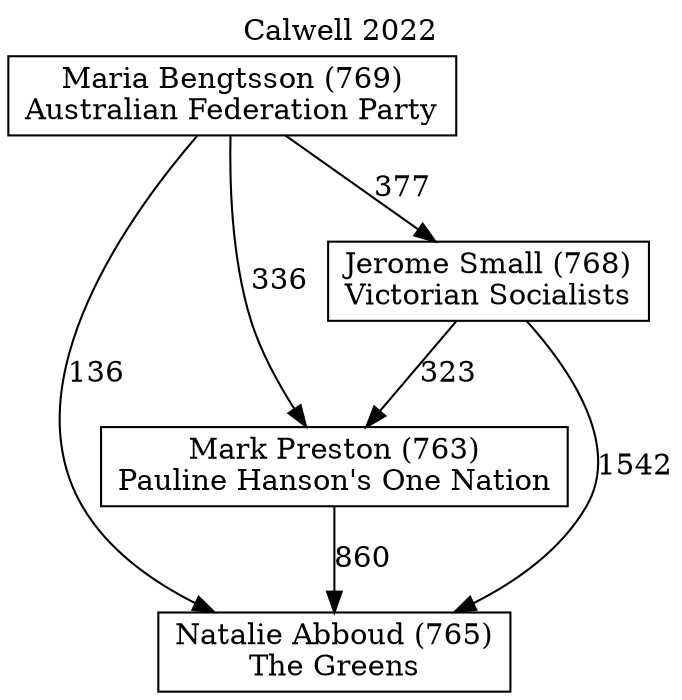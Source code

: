 // House preference flow
digraph "Natalie Abboud (765)_Calwell_2022" {
	graph [label="Calwell 2022" labelloc=t mclimit=10]
	node [shape=box]
	"Maria Bengtsson (769)" [label="Maria Bengtsson (769)
Australian Federation Party"]
	"Mark Preston (763)" [label="Mark Preston (763)
Pauline Hanson's One Nation"]
	"Natalie Abboud (765)" [label="Natalie Abboud (765)
The Greens"]
	"Jerome Small (768)" [label="Jerome Small (768)
Victorian Socialists"]
	"Mark Preston (763)" -> "Natalie Abboud (765)" [label=860]
	"Jerome Small (768)" -> "Natalie Abboud (765)" [label=1542]
	"Maria Bengtsson (769)" -> "Mark Preston (763)" [label=336]
	"Jerome Small (768)" -> "Mark Preston (763)" [label=323]
	"Maria Bengtsson (769)" -> "Natalie Abboud (765)" [label=136]
	"Maria Bengtsson (769)" -> "Jerome Small (768)" [label=377]
}
